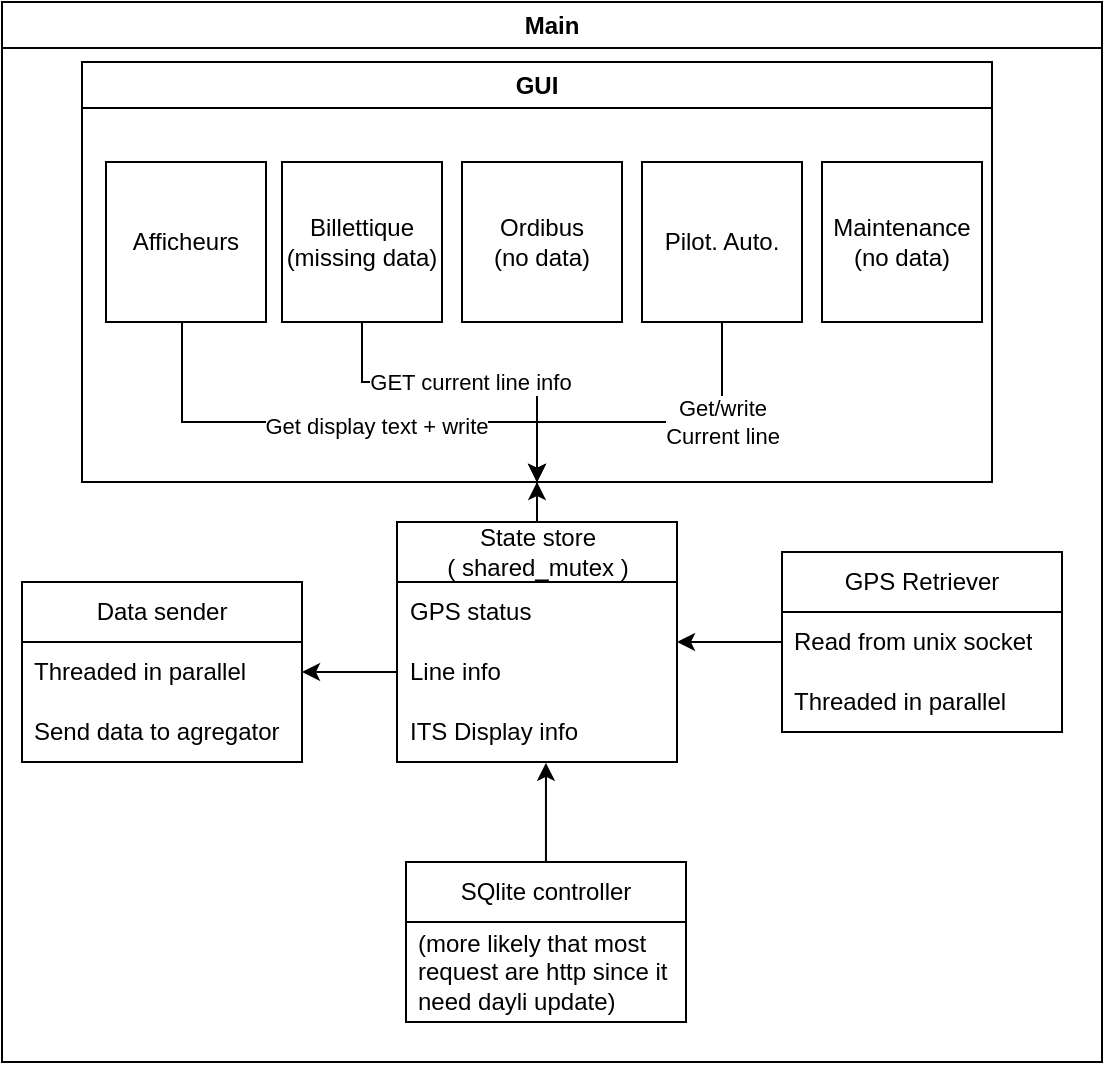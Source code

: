 <mxfile version="22.0.3" type="device">
  <diagram name="Page-1" id="RrtjluP-GhM0WqSXBBcg">
    <mxGraphModel dx="1569" dy="1413" grid="1" gridSize="10" guides="1" tooltips="1" connect="1" arrows="1" fold="1" page="1" pageScale="1" pageWidth="850" pageHeight="1100" math="0" shadow="0">
      <root>
        <mxCell id="0" />
        <mxCell id="1" parent="0" />
        <mxCell id="ski6T5mFDzzqSQ1qiRkk-7" value="Main" style="swimlane;whiteSpace=wrap;html=1;" vertex="1" parent="1">
          <mxGeometry x="170" y="210" width="550" height="530" as="geometry" />
        </mxCell>
        <mxCell id="ski6T5mFDzzqSQ1qiRkk-8" value="GUI" style="swimlane;whiteSpace=wrap;html=1;startSize=23;" vertex="1" parent="ski6T5mFDzzqSQ1qiRkk-7">
          <mxGeometry x="40" y="30" width="455" height="210" as="geometry" />
        </mxCell>
        <mxCell id="ski6T5mFDzzqSQ1qiRkk-31" style="edgeStyle=orthogonalEdgeStyle;rounded=0;orthogonalLoop=1;jettySize=auto;html=1;entryX=0.5;entryY=1;entryDx=0;entryDy=0;" edge="1" parent="ski6T5mFDzzqSQ1qiRkk-8" source="ski6T5mFDzzqSQ1qiRkk-3" target="ski6T5mFDzzqSQ1qiRkk-8">
          <mxGeometry relative="1" as="geometry">
            <Array as="points">
              <mxPoint x="140" y="160" />
              <mxPoint x="228" y="160" />
            </Array>
          </mxGeometry>
        </mxCell>
        <mxCell id="ski6T5mFDzzqSQ1qiRkk-32" value="GET current line info" style="edgeLabel;html=1;align=center;verticalAlign=middle;resizable=0;points=[];" vertex="1" connectable="0" parent="ski6T5mFDzzqSQ1qiRkk-31">
          <mxGeometry x="0.005" relative="1" as="geometry">
            <mxPoint as="offset" />
          </mxGeometry>
        </mxCell>
        <mxCell id="ski6T5mFDzzqSQ1qiRkk-3" value="Billettique&lt;br&gt;(missing data)" style="whiteSpace=wrap;html=1;aspect=fixed;" vertex="1" parent="ski6T5mFDzzqSQ1qiRkk-8">
          <mxGeometry x="100" y="50" width="80" height="80" as="geometry" />
        </mxCell>
        <mxCell id="ski6T5mFDzzqSQ1qiRkk-2" value="Ordibus&lt;br&gt;(no data)" style="whiteSpace=wrap;html=1;aspect=fixed;" vertex="1" parent="ski6T5mFDzzqSQ1qiRkk-8">
          <mxGeometry x="190" y="50" width="80" height="80" as="geometry" />
        </mxCell>
        <mxCell id="ski6T5mFDzzqSQ1qiRkk-35" style="edgeStyle=orthogonalEdgeStyle;rounded=0;orthogonalLoop=1;jettySize=auto;html=1;entryX=0.5;entryY=1;entryDx=0;entryDy=0;" edge="1" parent="ski6T5mFDzzqSQ1qiRkk-8" source="ski6T5mFDzzqSQ1qiRkk-4" target="ski6T5mFDzzqSQ1qiRkk-8">
          <mxGeometry relative="1" as="geometry">
            <mxPoint x="310" y="190" as="targetPoint" />
            <Array as="points">
              <mxPoint x="320" y="180" />
              <mxPoint x="228" y="180" />
            </Array>
          </mxGeometry>
        </mxCell>
        <mxCell id="ski6T5mFDzzqSQ1qiRkk-36" value="Get/write&lt;br&gt;Current line" style="edgeLabel;html=1;align=center;verticalAlign=middle;resizable=0;points=[];" vertex="1" connectable="0" parent="ski6T5mFDzzqSQ1qiRkk-35">
          <mxGeometry x="-0.163" relative="1" as="geometry">
            <mxPoint x="22" as="offset" />
          </mxGeometry>
        </mxCell>
        <mxCell id="ski6T5mFDzzqSQ1qiRkk-4" value="Pilot. Auto." style="whiteSpace=wrap;html=1;aspect=fixed;" vertex="1" parent="ski6T5mFDzzqSQ1qiRkk-8">
          <mxGeometry x="280" y="50" width="80" height="80" as="geometry" />
        </mxCell>
        <mxCell id="ski6T5mFDzzqSQ1qiRkk-6" value="Maintenance&lt;br&gt;(no data)" style="whiteSpace=wrap;html=1;aspect=fixed;" vertex="1" parent="ski6T5mFDzzqSQ1qiRkk-8">
          <mxGeometry x="370" y="50" width="80" height="80" as="geometry" />
        </mxCell>
        <mxCell id="ski6T5mFDzzqSQ1qiRkk-33" style="edgeStyle=orthogonalEdgeStyle;rounded=0;orthogonalLoop=1;jettySize=auto;html=1;entryX=0.5;entryY=1;entryDx=0;entryDy=0;" edge="1" parent="ski6T5mFDzzqSQ1qiRkk-8" source="ski6T5mFDzzqSQ1qiRkk-5" target="ski6T5mFDzzqSQ1qiRkk-8">
          <mxGeometry relative="1" as="geometry">
            <Array as="points">
              <mxPoint x="50" y="180" />
              <mxPoint x="228" y="180" />
            </Array>
          </mxGeometry>
        </mxCell>
        <mxCell id="ski6T5mFDzzqSQ1qiRkk-34" value="Get display text + write" style="edgeLabel;html=1;align=center;verticalAlign=middle;resizable=0;points=[];" vertex="1" connectable="0" parent="ski6T5mFDzzqSQ1qiRkk-33">
          <mxGeometry x="0.142" y="-2" relative="1" as="geometry">
            <mxPoint as="offset" />
          </mxGeometry>
        </mxCell>
        <mxCell id="ski6T5mFDzzqSQ1qiRkk-5" value="Afficheurs" style="whiteSpace=wrap;html=1;aspect=fixed;" vertex="1" parent="ski6T5mFDzzqSQ1qiRkk-8">
          <mxGeometry x="12" y="50" width="80" height="80" as="geometry" />
        </mxCell>
        <mxCell id="ski6T5mFDzzqSQ1qiRkk-17" style="edgeStyle=orthogonalEdgeStyle;rounded=0;orthogonalLoop=1;jettySize=auto;html=1;entryX=0.5;entryY=1;entryDx=0;entryDy=0;" edge="1" parent="ski6T5mFDzzqSQ1qiRkk-7" source="ski6T5mFDzzqSQ1qiRkk-13" target="ski6T5mFDzzqSQ1qiRkk-8">
          <mxGeometry relative="1" as="geometry" />
        </mxCell>
        <mxCell id="ski6T5mFDzzqSQ1qiRkk-13" value="State store&lt;br&gt;(&amp;nbsp;shared_mutex )" style="swimlane;fontStyle=0;childLayout=stackLayout;horizontal=1;startSize=30;horizontalStack=0;resizeParent=1;resizeParentMax=0;resizeLast=0;collapsible=1;marginBottom=0;whiteSpace=wrap;html=1;" vertex="1" parent="ski6T5mFDzzqSQ1qiRkk-7">
          <mxGeometry x="197.5" y="260" width="140" height="120" as="geometry" />
        </mxCell>
        <mxCell id="ski6T5mFDzzqSQ1qiRkk-14" value="GPS status" style="text;strokeColor=none;fillColor=none;align=left;verticalAlign=middle;spacingLeft=4;spacingRight=4;overflow=hidden;points=[[0,0.5],[1,0.5]];portConstraint=eastwest;rotatable=0;whiteSpace=wrap;html=1;" vertex="1" parent="ski6T5mFDzzqSQ1qiRkk-13">
          <mxGeometry y="30" width="140" height="30" as="geometry" />
        </mxCell>
        <mxCell id="ski6T5mFDzzqSQ1qiRkk-15" value="Line info" style="text;strokeColor=none;fillColor=none;align=left;verticalAlign=middle;spacingLeft=4;spacingRight=4;overflow=hidden;points=[[0,0.5],[1,0.5]];portConstraint=eastwest;rotatable=0;whiteSpace=wrap;html=1;" vertex="1" parent="ski6T5mFDzzqSQ1qiRkk-13">
          <mxGeometry y="60" width="140" height="30" as="geometry" />
        </mxCell>
        <mxCell id="ski6T5mFDzzqSQ1qiRkk-16" value="ITS Display info" style="text;strokeColor=none;fillColor=none;align=left;verticalAlign=middle;spacingLeft=4;spacingRight=4;overflow=hidden;points=[[0,0.5],[1,0.5]];portConstraint=eastwest;rotatable=0;whiteSpace=wrap;html=1;" vertex="1" parent="ski6T5mFDzzqSQ1qiRkk-13">
          <mxGeometry y="90" width="140" height="30" as="geometry" />
        </mxCell>
        <mxCell id="ski6T5mFDzzqSQ1qiRkk-23" style="edgeStyle=orthogonalEdgeStyle;rounded=0;orthogonalLoop=1;jettySize=auto;html=1;" edge="1" parent="ski6T5mFDzzqSQ1qiRkk-7" source="ski6T5mFDzzqSQ1qiRkk-19" target="ski6T5mFDzzqSQ1qiRkk-13">
          <mxGeometry relative="1" as="geometry" />
        </mxCell>
        <mxCell id="ski6T5mFDzzqSQ1qiRkk-19" value="GPS Retriever" style="swimlane;fontStyle=0;childLayout=stackLayout;horizontal=1;startSize=30;horizontalStack=0;resizeParent=1;resizeParentMax=0;resizeLast=0;collapsible=1;marginBottom=0;whiteSpace=wrap;html=1;" vertex="1" parent="ski6T5mFDzzqSQ1qiRkk-7">
          <mxGeometry x="390" y="275" width="140" height="90" as="geometry" />
        </mxCell>
        <mxCell id="ski6T5mFDzzqSQ1qiRkk-20" value="Read from unix socket" style="text;strokeColor=none;fillColor=none;align=left;verticalAlign=middle;spacingLeft=4;spacingRight=4;overflow=hidden;points=[[0,0.5],[1,0.5]];portConstraint=eastwest;rotatable=0;whiteSpace=wrap;html=1;" vertex="1" parent="ski6T5mFDzzqSQ1qiRkk-19">
          <mxGeometry y="30" width="140" height="30" as="geometry" />
        </mxCell>
        <mxCell id="ski6T5mFDzzqSQ1qiRkk-21" value="Threaded in parallel" style="text;strokeColor=none;fillColor=none;align=left;verticalAlign=middle;spacingLeft=4;spacingRight=4;overflow=hidden;points=[[0,0.5],[1,0.5]];portConstraint=eastwest;rotatable=0;whiteSpace=wrap;html=1;" vertex="1" parent="ski6T5mFDzzqSQ1qiRkk-19">
          <mxGeometry y="60" width="140" height="30" as="geometry" />
        </mxCell>
        <mxCell id="ski6T5mFDzzqSQ1qiRkk-24" value="Data sender" style="swimlane;fontStyle=0;childLayout=stackLayout;horizontal=1;startSize=30;horizontalStack=0;resizeParent=1;resizeParentMax=0;resizeLast=0;collapsible=1;marginBottom=0;whiteSpace=wrap;html=1;" vertex="1" parent="ski6T5mFDzzqSQ1qiRkk-7">
          <mxGeometry x="10" y="290" width="140" height="90" as="geometry" />
        </mxCell>
        <mxCell id="ski6T5mFDzzqSQ1qiRkk-26" value="Threaded in parallel" style="text;strokeColor=none;fillColor=none;align=left;verticalAlign=middle;spacingLeft=4;spacingRight=4;overflow=hidden;points=[[0,0.5],[1,0.5]];portConstraint=eastwest;rotatable=0;whiteSpace=wrap;html=1;" vertex="1" parent="ski6T5mFDzzqSQ1qiRkk-24">
          <mxGeometry y="30" width="140" height="30" as="geometry" />
        </mxCell>
        <mxCell id="ski6T5mFDzzqSQ1qiRkk-28" value="Send data to agregator" style="text;strokeColor=none;fillColor=none;align=left;verticalAlign=middle;spacingLeft=4;spacingRight=4;overflow=hidden;points=[[0,0.5],[1,0.5]];portConstraint=eastwest;rotatable=0;whiteSpace=wrap;html=1;" vertex="1" parent="ski6T5mFDzzqSQ1qiRkk-24">
          <mxGeometry y="60" width="140" height="30" as="geometry" />
        </mxCell>
        <mxCell id="ski6T5mFDzzqSQ1qiRkk-27" style="edgeStyle=orthogonalEdgeStyle;rounded=0;orthogonalLoop=1;jettySize=auto;html=1;entryX=1;entryY=0.5;entryDx=0;entryDy=0;" edge="1" parent="ski6T5mFDzzqSQ1qiRkk-7" source="ski6T5mFDzzqSQ1qiRkk-15" target="ski6T5mFDzzqSQ1qiRkk-24">
          <mxGeometry relative="1" as="geometry" />
        </mxCell>
        <mxCell id="ski6T5mFDzzqSQ1qiRkk-38" value="SQlite controller" style="swimlane;fontStyle=0;childLayout=stackLayout;horizontal=1;startSize=30;horizontalStack=0;resizeParent=1;resizeParentMax=0;resizeLast=0;collapsible=1;marginBottom=0;whiteSpace=wrap;html=1;" vertex="1" parent="ski6T5mFDzzqSQ1qiRkk-7">
          <mxGeometry x="202" y="430" width="140" height="80" as="geometry" />
        </mxCell>
        <mxCell id="ski6T5mFDzzqSQ1qiRkk-39" value="(more likely that most request are http since it need dayli update)" style="text;strokeColor=none;fillColor=none;align=left;verticalAlign=middle;spacingLeft=4;spacingRight=4;overflow=hidden;points=[[0,0.5],[1,0.5]];portConstraint=eastwest;rotatable=0;whiteSpace=wrap;html=1;" vertex="1" parent="ski6T5mFDzzqSQ1qiRkk-38">
          <mxGeometry y="30" width="140" height="50" as="geometry" />
        </mxCell>
        <mxCell id="ski6T5mFDzzqSQ1qiRkk-42" style="edgeStyle=orthogonalEdgeStyle;rounded=0;orthogonalLoop=1;jettySize=auto;html=1;entryX=0.532;entryY=1.014;entryDx=0;entryDy=0;entryPerimeter=0;" edge="1" parent="ski6T5mFDzzqSQ1qiRkk-7" source="ski6T5mFDzzqSQ1qiRkk-38" target="ski6T5mFDzzqSQ1qiRkk-16">
          <mxGeometry relative="1" as="geometry" />
        </mxCell>
      </root>
    </mxGraphModel>
  </diagram>
</mxfile>
